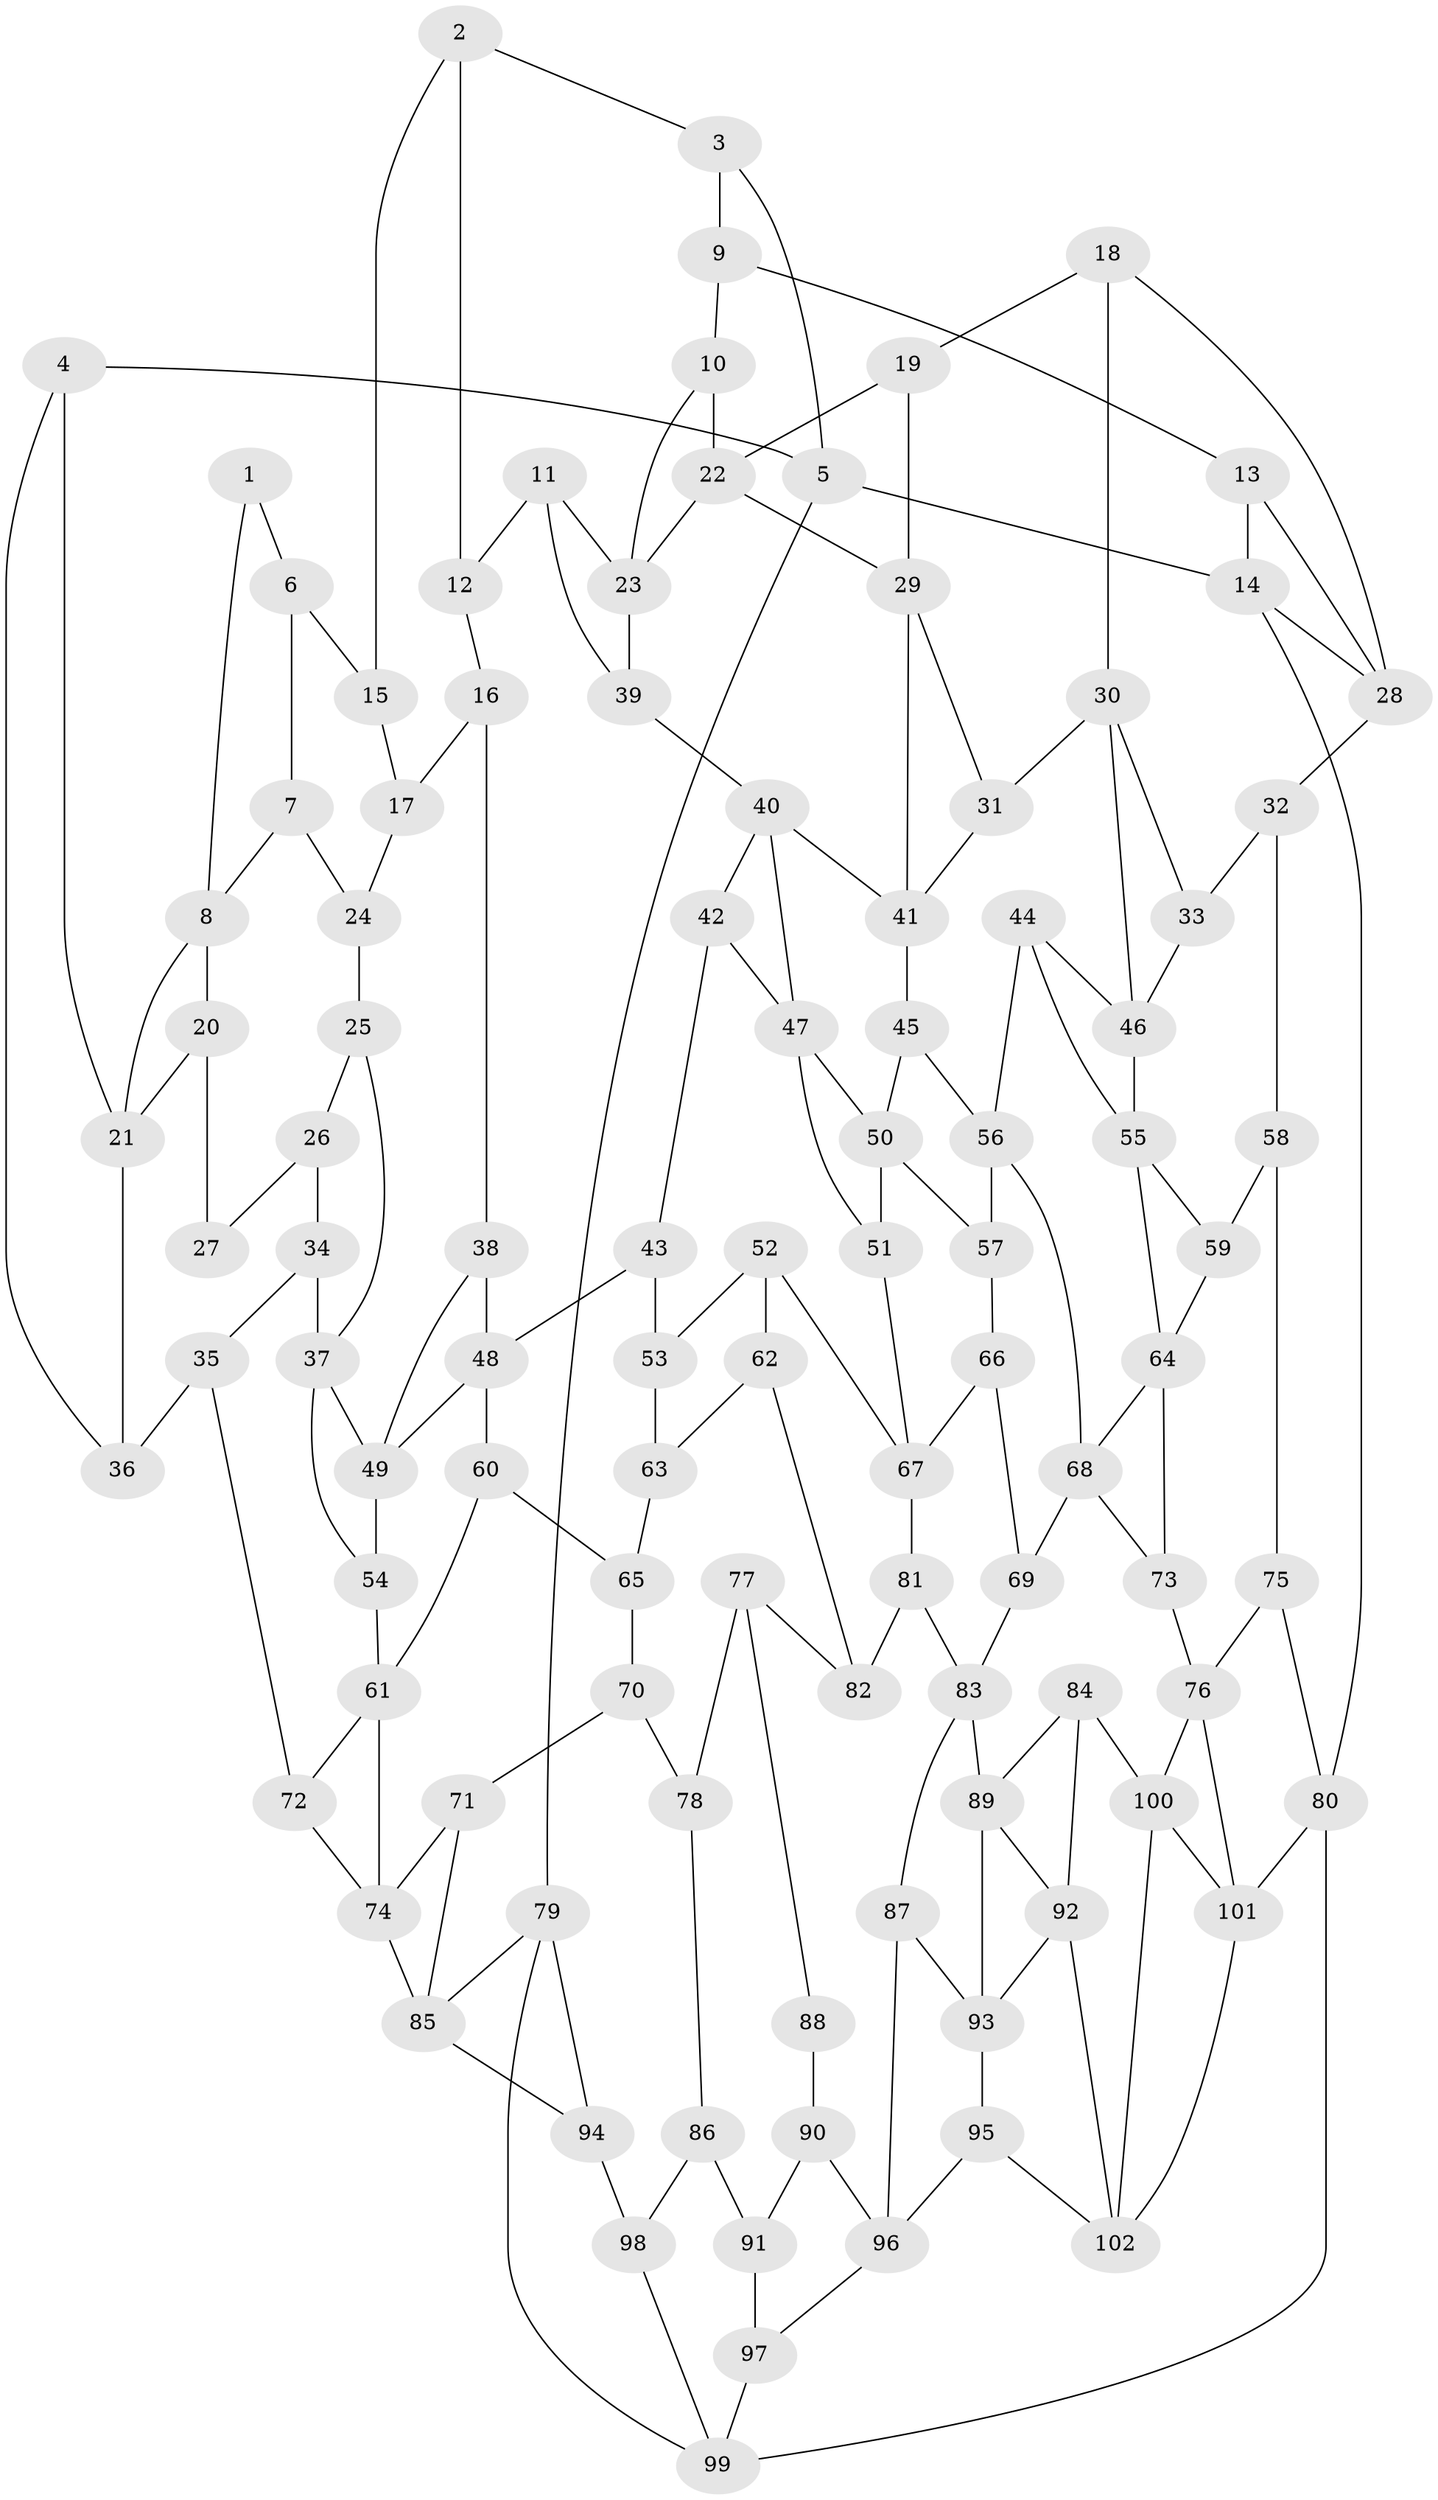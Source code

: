 // original degree distribution, {3: 0.013793103448275862, 4: 0.23448275862068965, 5: 0.5379310344827586, 6: 0.21379310344827587}
// Generated by graph-tools (version 1.1) at 2025/38/03/04/25 23:38:22]
// undirected, 102 vertices, 170 edges
graph export_dot {
  node [color=gray90,style=filled];
  1;
  2;
  3;
  4;
  5;
  6;
  7;
  8;
  9;
  10;
  11;
  12;
  13;
  14;
  15;
  16;
  17;
  18;
  19;
  20;
  21;
  22;
  23;
  24;
  25;
  26;
  27;
  28;
  29;
  30;
  31;
  32;
  33;
  34;
  35;
  36;
  37;
  38;
  39;
  40;
  41;
  42;
  43;
  44;
  45;
  46;
  47;
  48;
  49;
  50;
  51;
  52;
  53;
  54;
  55;
  56;
  57;
  58;
  59;
  60;
  61;
  62;
  63;
  64;
  65;
  66;
  67;
  68;
  69;
  70;
  71;
  72;
  73;
  74;
  75;
  76;
  77;
  78;
  79;
  80;
  81;
  82;
  83;
  84;
  85;
  86;
  87;
  88;
  89;
  90;
  91;
  92;
  93;
  94;
  95;
  96;
  97;
  98;
  99;
  100;
  101;
  102;
  1 -- 6 [weight=1.0];
  1 -- 8 [weight=1.0];
  2 -- 3 [weight=1.0];
  2 -- 12 [weight=1.0];
  2 -- 15 [weight=1.0];
  3 -- 5 [weight=1.0];
  3 -- 9 [weight=1.0];
  4 -- 5 [weight=1.0];
  4 -- 21 [weight=1.0];
  4 -- 36 [weight=1.0];
  5 -- 14 [weight=1.0];
  5 -- 79 [weight=1.0];
  6 -- 7 [weight=1.0];
  6 -- 15 [weight=2.0];
  7 -- 8 [weight=1.0];
  7 -- 24 [weight=1.0];
  8 -- 20 [weight=1.0];
  8 -- 21 [weight=1.0];
  9 -- 10 [weight=1.0];
  9 -- 13 [weight=1.0];
  10 -- 22 [weight=1.0];
  10 -- 23 [weight=1.0];
  11 -- 12 [weight=1.0];
  11 -- 23 [weight=1.0];
  11 -- 39 [weight=1.0];
  12 -- 16 [weight=1.0];
  13 -- 14 [weight=1.0];
  13 -- 28 [weight=1.0];
  14 -- 28 [weight=1.0];
  14 -- 80 [weight=1.0];
  15 -- 17 [weight=1.0];
  16 -- 17 [weight=1.0];
  16 -- 38 [weight=1.0];
  17 -- 24 [weight=1.0];
  18 -- 19 [weight=1.0];
  18 -- 28 [weight=1.0];
  18 -- 30 [weight=1.0];
  19 -- 22 [weight=1.0];
  19 -- 29 [weight=1.0];
  20 -- 21 [weight=1.0];
  20 -- 27 [weight=2.0];
  21 -- 36 [weight=1.0];
  22 -- 23 [weight=1.0];
  22 -- 29 [weight=1.0];
  23 -- 39 [weight=1.0];
  24 -- 25 [weight=1.0];
  25 -- 26 [weight=1.0];
  25 -- 37 [weight=1.0];
  26 -- 27 [weight=1.0];
  26 -- 34 [weight=1.0];
  28 -- 32 [weight=1.0];
  29 -- 31 [weight=1.0];
  29 -- 41 [weight=1.0];
  30 -- 31 [weight=1.0];
  30 -- 33 [weight=1.0];
  30 -- 46 [weight=1.0];
  31 -- 41 [weight=1.0];
  32 -- 33 [weight=1.0];
  32 -- 58 [weight=1.0];
  33 -- 46 [weight=1.0];
  34 -- 35 [weight=1.0];
  34 -- 37 [weight=1.0];
  35 -- 36 [weight=1.0];
  35 -- 72 [weight=1.0];
  37 -- 49 [weight=1.0];
  37 -- 54 [weight=1.0];
  38 -- 48 [weight=1.0];
  38 -- 49 [weight=1.0];
  39 -- 40 [weight=1.0];
  40 -- 41 [weight=1.0];
  40 -- 42 [weight=1.0];
  40 -- 47 [weight=1.0];
  41 -- 45 [weight=1.0];
  42 -- 43 [weight=1.0];
  42 -- 47 [weight=1.0];
  43 -- 48 [weight=1.0];
  43 -- 53 [weight=1.0];
  44 -- 46 [weight=1.0];
  44 -- 55 [weight=1.0];
  44 -- 56 [weight=1.0];
  45 -- 50 [weight=1.0];
  45 -- 56 [weight=1.0];
  46 -- 55 [weight=1.0];
  47 -- 50 [weight=1.0];
  47 -- 51 [weight=1.0];
  48 -- 49 [weight=1.0];
  48 -- 60 [weight=1.0];
  49 -- 54 [weight=1.0];
  50 -- 51 [weight=1.0];
  50 -- 57 [weight=1.0];
  51 -- 67 [weight=1.0];
  52 -- 53 [weight=1.0];
  52 -- 62 [weight=1.0];
  52 -- 67 [weight=1.0];
  53 -- 63 [weight=1.0];
  54 -- 61 [weight=1.0];
  55 -- 59 [weight=1.0];
  55 -- 64 [weight=1.0];
  56 -- 57 [weight=1.0];
  56 -- 68 [weight=1.0];
  57 -- 66 [weight=1.0];
  58 -- 59 [weight=1.0];
  58 -- 75 [weight=1.0];
  59 -- 64 [weight=1.0];
  60 -- 61 [weight=1.0];
  60 -- 65 [weight=1.0];
  61 -- 72 [weight=1.0];
  61 -- 74 [weight=1.0];
  62 -- 63 [weight=1.0];
  62 -- 82 [weight=2.0];
  63 -- 65 [weight=2.0];
  64 -- 68 [weight=1.0];
  64 -- 73 [weight=1.0];
  65 -- 70 [weight=1.0];
  66 -- 67 [weight=1.0];
  66 -- 69 [weight=1.0];
  67 -- 81 [weight=1.0];
  68 -- 69 [weight=1.0];
  68 -- 73 [weight=1.0];
  69 -- 83 [weight=1.0];
  70 -- 71 [weight=1.0];
  70 -- 78 [weight=1.0];
  71 -- 74 [weight=1.0];
  71 -- 85 [weight=1.0];
  72 -- 74 [weight=1.0];
  73 -- 76 [weight=1.0];
  74 -- 85 [weight=1.0];
  75 -- 76 [weight=1.0];
  75 -- 80 [weight=1.0];
  76 -- 100 [weight=1.0];
  76 -- 101 [weight=1.0];
  77 -- 78 [weight=1.0];
  77 -- 82 [weight=1.0];
  77 -- 88 [weight=1.0];
  78 -- 86 [weight=1.0];
  79 -- 85 [weight=1.0];
  79 -- 94 [weight=1.0];
  79 -- 99 [weight=1.0];
  80 -- 99 [weight=1.0];
  80 -- 101 [weight=1.0];
  81 -- 82 [weight=1.0];
  81 -- 83 [weight=1.0];
  83 -- 87 [weight=1.0];
  83 -- 89 [weight=1.0];
  84 -- 89 [weight=1.0];
  84 -- 92 [weight=1.0];
  84 -- 100 [weight=1.0];
  85 -- 94 [weight=1.0];
  86 -- 91 [weight=1.0];
  86 -- 98 [weight=1.0];
  87 -- 93 [weight=1.0];
  87 -- 96 [weight=1.0];
  88 -- 90 [weight=2.0];
  89 -- 92 [weight=1.0];
  89 -- 93 [weight=1.0];
  90 -- 91 [weight=1.0];
  90 -- 96 [weight=1.0];
  91 -- 97 [weight=1.0];
  92 -- 93 [weight=1.0];
  92 -- 102 [weight=1.0];
  93 -- 95 [weight=1.0];
  94 -- 98 [weight=2.0];
  95 -- 96 [weight=1.0];
  95 -- 102 [weight=1.0];
  96 -- 97 [weight=1.0];
  97 -- 99 [weight=1.0];
  98 -- 99 [weight=1.0];
  100 -- 101 [weight=1.0];
  100 -- 102 [weight=1.0];
  101 -- 102 [weight=1.0];
}
